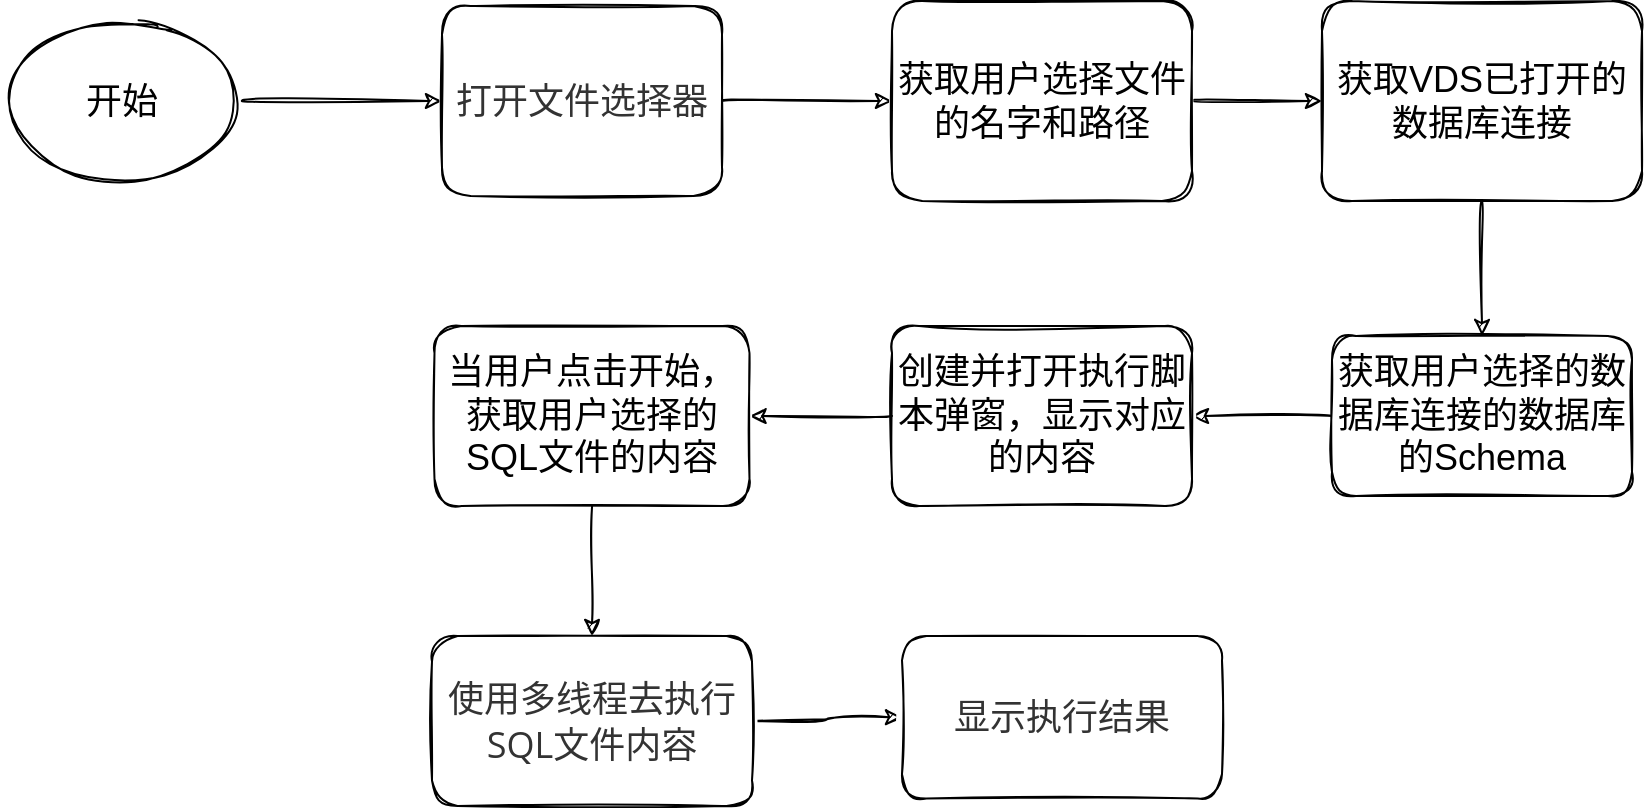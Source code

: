 <mxfile version="20.3.0" type="device"><diagram id="2FWeMc7DqGXB4NJ_rvTc" name="第 1 页"><mxGraphModel dx="1038" dy="689" grid="1" gridSize="10" guides="0" tooltips="1" connect="1" arrows="1" fold="1" page="1" pageScale="1" pageWidth="3300" pageHeight="2339" math="0" shadow="0"><root><mxCell id="0"/><mxCell id="1" parent="0"/><mxCell id="I76Wair5RcFnQWJKF4VE-4" style="edgeStyle=orthogonalEdgeStyle;rounded=1;orthogonalLoop=1;jettySize=auto;html=1;fontSize=18;sketch=1;curved=1;" edge="1" parent="1" source="I76Wair5RcFnQWJKF4VE-2" target="I76Wair5RcFnQWJKF4VE-3"><mxGeometry relative="1" as="geometry"/></mxCell><mxCell id="I76Wair5RcFnQWJKF4VE-2" value="开始" style="ellipse;whiteSpace=wrap;html=1;fontSize=18;rounded=1;sketch=1;" vertex="1" parent="1"><mxGeometry x="60" y="282.5" width="120" height="80" as="geometry"/></mxCell><mxCell id="I76Wair5RcFnQWJKF4VE-13" style="edgeStyle=orthogonalEdgeStyle;rounded=1;orthogonalLoop=1;jettySize=auto;html=1;exitX=1;exitY=0.5;exitDx=0;exitDy=0;entryX=0;entryY=0.5;entryDx=0;entryDy=0;fontSize=18;sketch=1;curved=1;" edge="1" parent="1" source="I76Wair5RcFnQWJKF4VE-3" target="I76Wair5RcFnQWJKF4VE-5"><mxGeometry relative="1" as="geometry"/></mxCell><mxCell id="I76Wair5RcFnQWJKF4VE-3" value="&lt;span style=&quot;color: rgb(51, 51, 51); font-family: &amp;quot;Open Sans&amp;quot;, &amp;quot;Clear Sans&amp;quot;, &amp;quot;Helvetica Neue&amp;quot;, Helvetica, Arial, &amp;quot;Segoe UI Emoji&amp;quot;, sans-serif; font-size: 18px; orphans: 4; text-align: start; background-color: rgb(255, 255, 255);&quot;&gt;打开文件选择器&lt;/span&gt;" style="rounded=1;whiteSpace=wrap;html=1;fontSize=18;sketch=1;" vertex="1" parent="1"><mxGeometry x="280" y="275" width="140" height="95" as="geometry"/></mxCell><mxCell id="I76Wair5RcFnQWJKF4VE-14" style="edgeStyle=orthogonalEdgeStyle;rounded=1;orthogonalLoop=1;jettySize=auto;html=1;exitX=1;exitY=0.5;exitDx=0;exitDy=0;entryX=0;entryY=0.5;entryDx=0;entryDy=0;fontSize=18;sketch=1;curved=1;" edge="1" parent="1" source="I76Wair5RcFnQWJKF4VE-5" target="I76Wair5RcFnQWJKF4VE-6"><mxGeometry relative="1" as="geometry"><mxPoint x="720" y="310" as="targetPoint"/></mxGeometry></mxCell><mxCell id="I76Wair5RcFnQWJKF4VE-5" value="获取用户选择文件的名字和路径" style="rounded=1;whiteSpace=wrap;html=1;fontSize=18;sketch=1;" vertex="1" parent="1"><mxGeometry x="505" y="272.5" width="150" height="100" as="geometry"/></mxCell><mxCell id="I76Wair5RcFnQWJKF4VE-17" style="edgeStyle=orthogonalEdgeStyle;rounded=1;orthogonalLoop=1;jettySize=auto;html=1;entryX=0.5;entryY=0;entryDx=0;entryDy=0;fontSize=18;sketch=1;curved=1;" edge="1" parent="1" source="I76Wair5RcFnQWJKF4VE-6" target="I76Wair5RcFnQWJKF4VE-8"><mxGeometry relative="1" as="geometry"/></mxCell><mxCell id="I76Wair5RcFnQWJKF4VE-6" value="获取VDS已打开的数据库连接" style="rounded=1;whiteSpace=wrap;html=1;fontSize=18;sketch=1;" vertex="1" parent="1"><mxGeometry x="720" y="272.5" width="160" height="100" as="geometry"/></mxCell><mxCell id="I76Wair5RcFnQWJKF4VE-18" style="edgeStyle=orthogonalEdgeStyle;rounded=1;orthogonalLoop=1;jettySize=auto;html=1;entryX=1;entryY=0.5;entryDx=0;entryDy=0;fontSize=18;sketch=1;curved=1;" edge="1" parent="1" source="I76Wair5RcFnQWJKF4VE-8" target="I76Wair5RcFnQWJKF4VE-9"><mxGeometry relative="1" as="geometry"/></mxCell><mxCell id="I76Wair5RcFnQWJKF4VE-8" value="获取用户选择的数据库连接的数据库的Schema" style="rounded=1;whiteSpace=wrap;html=1;fontSize=18;sketch=1;" vertex="1" parent="1"><mxGeometry x="725" y="440" width="150" height="80" as="geometry"/></mxCell><mxCell id="I76Wair5RcFnQWJKF4VE-19" style="edgeStyle=orthogonalEdgeStyle;rounded=1;orthogonalLoop=1;jettySize=auto;html=1;entryX=1;entryY=0.5;entryDx=0;entryDy=0;fontSize=18;sketch=1;curved=1;" edge="1" parent="1" source="I76Wair5RcFnQWJKF4VE-9" target="I76Wair5RcFnQWJKF4VE-10"><mxGeometry relative="1" as="geometry"/></mxCell><mxCell id="I76Wair5RcFnQWJKF4VE-9" value="创建并打开执行脚本弹窗，显示对应的内容" style="rounded=1;whiteSpace=wrap;html=1;fontSize=18;sketch=1;" vertex="1" parent="1"><mxGeometry x="505" y="435" width="150" height="90" as="geometry"/></mxCell><mxCell id="I76Wair5RcFnQWJKF4VE-22" style="edgeStyle=orthogonalEdgeStyle;rounded=1;orthogonalLoop=1;jettySize=auto;html=1;entryX=0.5;entryY=0;entryDx=0;entryDy=0;fontSize=18;sketch=1;curved=1;" edge="1" parent="1" source="I76Wair5RcFnQWJKF4VE-10" target="I76Wair5RcFnQWJKF4VE-11"><mxGeometry relative="1" as="geometry"/></mxCell><mxCell id="I76Wair5RcFnQWJKF4VE-10" value="当用户点击开始，获取用户选择的SQL文件的内容" style="rounded=1;whiteSpace=wrap;html=1;fontSize=18;sketch=1;" vertex="1" parent="1"><mxGeometry x="276.25" y="435" width="157.5" height="90" as="geometry"/></mxCell><mxCell id="I76Wair5RcFnQWJKF4VE-23" style="edgeStyle=orthogonalEdgeStyle;rounded=1;orthogonalLoop=1;jettySize=auto;html=1;entryX=0;entryY=0.5;entryDx=0;entryDy=0;fontSize=18;sketch=1;curved=1;" edge="1" parent="1" source="I76Wair5RcFnQWJKF4VE-11" target="I76Wair5RcFnQWJKF4VE-12"><mxGeometry relative="1" as="geometry"/></mxCell><mxCell id="I76Wair5RcFnQWJKF4VE-11" value="&lt;span style=&quot;color: rgb(51, 51, 51); font-family: &amp;quot;Open Sans&amp;quot;, &amp;quot;Clear Sans&amp;quot;, &amp;quot;Helvetica Neue&amp;quot;, Helvetica, Arial, &amp;quot;Segoe UI Emoji&amp;quot;, sans-serif; font-size: 18px; orphans: 4; text-align: start; background-color: rgb(255, 255, 255);&quot;&gt;使用多线程去执行SQL文件内容&lt;/span&gt;" style="rounded=1;whiteSpace=wrap;html=1;fontSize=18;sketch=1;" vertex="1" parent="1"><mxGeometry x="275" y="590" width="160" height="85" as="geometry"/></mxCell><mxCell id="I76Wair5RcFnQWJKF4VE-12" value="&lt;span style=&quot;color: rgb(51, 51, 51); font-family: &amp;quot;Open Sans&amp;quot;, &amp;quot;Clear Sans&amp;quot;, &amp;quot;Helvetica Neue&amp;quot;, Helvetica, Arial, &amp;quot;Segoe UI Emoji&amp;quot;, sans-serif; font-size: 18px; orphans: 4; text-align: start; background-color: rgb(255, 255, 255);&quot;&gt;显示执行结果&lt;/span&gt;" style="rounded=1;whiteSpace=wrap;html=1;fontSize=18;sketch=1;" vertex="1" parent="1"><mxGeometry x="510" y="590" width="160" height="81.25" as="geometry"/></mxCell></root></mxGraphModel></diagram></mxfile>